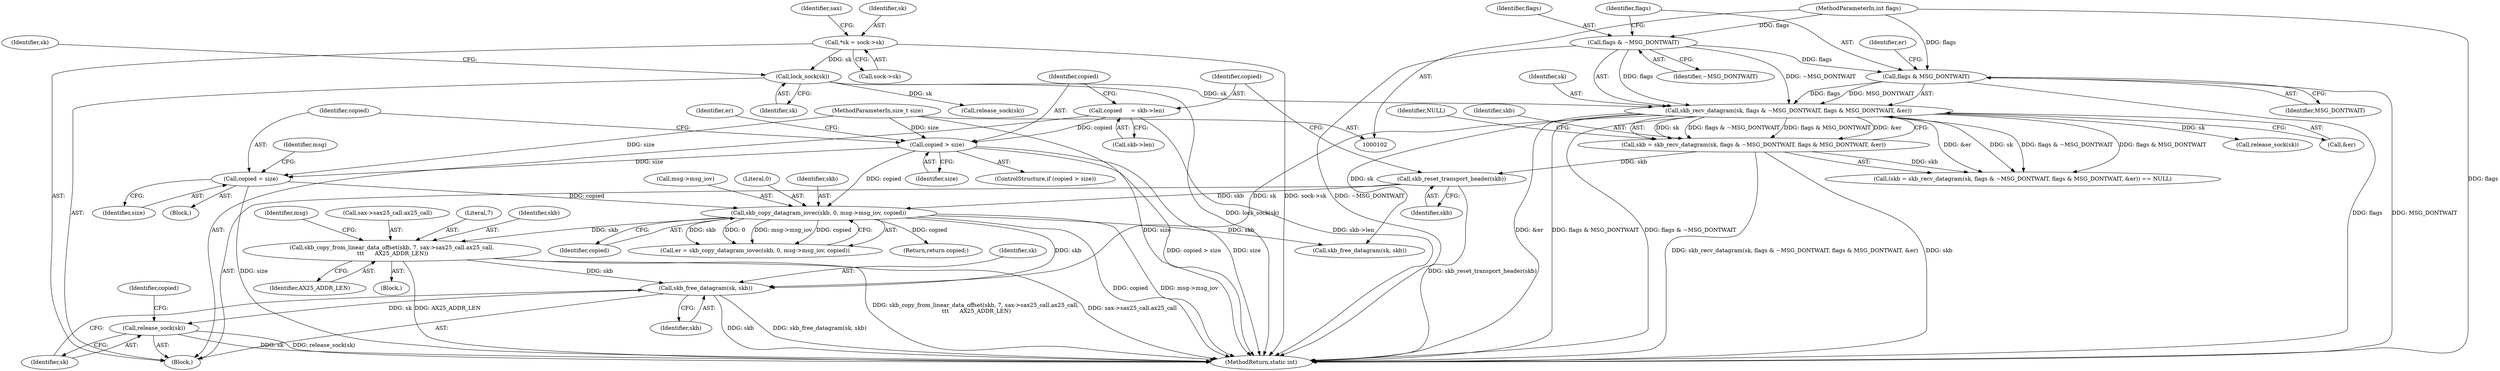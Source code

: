 digraph "0_linux_3ce5efad47b62c57a4f5c54248347085a750ce0e@API" {
"1000232" [label="(Call,skb_free_datagram(sk, skb))"];
"1000144" [label="(Call,skb_recv_datagram(sk, flags & ~MSG_DONTWAIT, flags & MSG_DONTWAIT, &er))"];
"1000126" [label="(Call,lock_sock(sk))"];
"1000110" [label="(Call,*sk = sock->sk)"];
"1000146" [label="(Call,flags & ~MSG_DONTWAIT)"];
"1000107" [label="(MethodParameterIn,int flags)"];
"1000149" [label="(Call,flags & MSG_DONTWAIT)"];
"1000216" [label="(Call,skb_copy_from_linear_data_offset(skb, 7, sax->sax25_call.ax25_call,\n \t\t\t      AX25_ADDR_LEN))"];
"1000182" [label="(Call,skb_copy_datagram_iovec(skb, 0, msg->msg_iov, copied))"];
"1000160" [label="(Call,skb_reset_transport_header(skb))"];
"1000142" [label="(Call,skb = skb_recv_datagram(sk, flags & ~MSG_DONTWAIT, flags & MSG_DONTWAIT, &er))"];
"1000168" [label="(Call,copied > size)"];
"1000162" [label="(Call,copied     = skb->len)"];
"1000106" [label="(MethodParameterIn,size_t size)"];
"1000172" [label="(Call,copied = size)"];
"1000235" [label="(Call,release_sock(sk))"];
"1000150" [label="(Identifier,flags)"];
"1000234" [label="(Identifier,skb)"];
"1000238" [label="(Identifier,copied)"];
"1000227" [label="(Identifier,msg)"];
"1000171" [label="(Block,)"];
"1000149" [label="(Call,flags & MSG_DONTWAIT)"];
"1000141" [label="(Call,(skb = skb_recv_datagram(sk, flags & ~MSG_DONTWAIT, flags & MSG_DONTWAIT, &er)) == NULL)"];
"1000151" [label="(Identifier,MSG_DONTWAIT)"];
"1000126" [label="(Call,lock_sock(sk))"];
"1000147" [label="(Identifier,flags)"];
"1000146" [label="(Call,flags & ~MSG_DONTWAIT)"];
"1000153" [label="(Identifier,er)"];
"1000160" [label="(Call,skb_reset_transport_header(skb))"];
"1000167" [label="(ControlStructure,if (copied > size))"];
"1000162" [label="(Call,copied     = skb->len)"];
"1000219" [label="(Call,sax->sax25_call.ax25_call)"];
"1000156" [label="(Call,release_sock(sk))"];
"1000184" [label="(Literal,0)"];
"1000164" [label="(Call,skb->len)"];
"1000224" [label="(Identifier,AX25_ADDR_LEN)"];
"1000233" [label="(Identifier,sk)"];
"1000152" [label="(Call,&er)"];
"1000127" [label="(Identifier,sk)"];
"1000180" [label="(Call,er = skb_copy_datagram_iovec(skb, 0, msg->msg_iov, copied))"];
"1000232" [label="(Call,skb_free_datagram(sk, skb))"];
"1000177" [label="(Identifier,msg)"];
"1000194" [label="(Call,skb_free_datagram(sk, skb))"];
"1000112" [label="(Call,sock->sk)"];
"1000218" [label="(Literal,7)"];
"1000216" [label="(Call,skb_copy_from_linear_data_offset(skb, 7, sax->sax25_call.ax25_call,\n \t\t\t      AX25_ADDR_LEN))"];
"1000182" [label="(Call,skb_copy_datagram_iovec(skb, 0, msg->msg_iov, copied))"];
"1000181" [label="(Identifier,er)"];
"1000107" [label="(MethodParameterIn,int flags)"];
"1000161" [label="(Identifier,skb)"];
"1000163" [label="(Identifier,copied)"];
"1000170" [label="(Identifier,size)"];
"1000143" [label="(Identifier,skb)"];
"1000174" [label="(Identifier,size)"];
"1000131" [label="(Identifier,sk)"];
"1000188" [label="(Identifier,copied)"];
"1000148" [label="(Identifier,~MSG_DONTWAIT)"];
"1000106" [label="(MethodParameterIn,size_t size)"];
"1000173" [label="(Identifier,copied)"];
"1000183" [label="(Identifier,skb)"];
"1000111" [label="(Identifier,sk)"];
"1000237" [label="(Return,return copied;)"];
"1000145" [label="(Identifier,sk)"];
"1000154" [label="(Identifier,NULL)"];
"1000108" [label="(Block,)"];
"1000172" [label="(Call,copied = size)"];
"1000236" [label="(Identifier,sk)"];
"1000142" [label="(Call,skb = skb_recv_datagram(sk, flags & ~MSG_DONTWAIT, flags & MSG_DONTWAIT, &er))"];
"1000169" [label="(Identifier,copied)"];
"1000135" [label="(Call,release_sock(sk))"];
"1000239" [label="(MethodReturn,static int)"];
"1000235" [label="(Call,release_sock(sk))"];
"1000117" [label="(Identifier,sax)"];
"1000205" [label="(Block,)"];
"1000168" [label="(Call,copied > size)"];
"1000217" [label="(Identifier,skb)"];
"1000185" [label="(Call,msg->msg_iov)"];
"1000144" [label="(Call,skb_recv_datagram(sk, flags & ~MSG_DONTWAIT, flags & MSG_DONTWAIT, &er))"];
"1000110" [label="(Call,*sk = sock->sk)"];
"1000232" -> "1000108"  [label="AST: "];
"1000232" -> "1000234"  [label="CFG: "];
"1000233" -> "1000232"  [label="AST: "];
"1000234" -> "1000232"  [label="AST: "];
"1000236" -> "1000232"  [label="CFG: "];
"1000232" -> "1000239"  [label="DDG: skb_free_datagram(sk, skb)"];
"1000232" -> "1000239"  [label="DDG: skb"];
"1000144" -> "1000232"  [label="DDG: sk"];
"1000216" -> "1000232"  [label="DDG: skb"];
"1000182" -> "1000232"  [label="DDG: skb"];
"1000232" -> "1000235"  [label="DDG: sk"];
"1000144" -> "1000142"  [label="AST: "];
"1000144" -> "1000152"  [label="CFG: "];
"1000145" -> "1000144"  [label="AST: "];
"1000146" -> "1000144"  [label="AST: "];
"1000149" -> "1000144"  [label="AST: "];
"1000152" -> "1000144"  [label="AST: "];
"1000142" -> "1000144"  [label="CFG: "];
"1000144" -> "1000239"  [label="DDG: &er"];
"1000144" -> "1000239"  [label="DDG: flags & MSG_DONTWAIT"];
"1000144" -> "1000239"  [label="DDG: flags & ~MSG_DONTWAIT"];
"1000144" -> "1000141"  [label="DDG: sk"];
"1000144" -> "1000141"  [label="DDG: flags & ~MSG_DONTWAIT"];
"1000144" -> "1000141"  [label="DDG: flags & MSG_DONTWAIT"];
"1000144" -> "1000141"  [label="DDG: &er"];
"1000144" -> "1000142"  [label="DDG: sk"];
"1000144" -> "1000142"  [label="DDG: flags & ~MSG_DONTWAIT"];
"1000144" -> "1000142"  [label="DDG: flags & MSG_DONTWAIT"];
"1000144" -> "1000142"  [label="DDG: &er"];
"1000126" -> "1000144"  [label="DDG: sk"];
"1000146" -> "1000144"  [label="DDG: flags"];
"1000146" -> "1000144"  [label="DDG: ~MSG_DONTWAIT"];
"1000149" -> "1000144"  [label="DDG: flags"];
"1000149" -> "1000144"  [label="DDG: MSG_DONTWAIT"];
"1000144" -> "1000156"  [label="DDG: sk"];
"1000144" -> "1000194"  [label="DDG: sk"];
"1000126" -> "1000108"  [label="AST: "];
"1000126" -> "1000127"  [label="CFG: "];
"1000127" -> "1000126"  [label="AST: "];
"1000131" -> "1000126"  [label="CFG: "];
"1000126" -> "1000239"  [label="DDG: lock_sock(sk)"];
"1000110" -> "1000126"  [label="DDG: sk"];
"1000126" -> "1000135"  [label="DDG: sk"];
"1000110" -> "1000108"  [label="AST: "];
"1000110" -> "1000112"  [label="CFG: "];
"1000111" -> "1000110"  [label="AST: "];
"1000112" -> "1000110"  [label="AST: "];
"1000117" -> "1000110"  [label="CFG: "];
"1000110" -> "1000239"  [label="DDG: sock->sk"];
"1000146" -> "1000148"  [label="CFG: "];
"1000147" -> "1000146"  [label="AST: "];
"1000148" -> "1000146"  [label="AST: "];
"1000150" -> "1000146"  [label="CFG: "];
"1000146" -> "1000239"  [label="DDG: ~MSG_DONTWAIT"];
"1000107" -> "1000146"  [label="DDG: flags"];
"1000146" -> "1000149"  [label="DDG: flags"];
"1000107" -> "1000102"  [label="AST: "];
"1000107" -> "1000239"  [label="DDG: flags"];
"1000107" -> "1000149"  [label="DDG: flags"];
"1000149" -> "1000151"  [label="CFG: "];
"1000150" -> "1000149"  [label="AST: "];
"1000151" -> "1000149"  [label="AST: "];
"1000153" -> "1000149"  [label="CFG: "];
"1000149" -> "1000239"  [label="DDG: MSG_DONTWAIT"];
"1000149" -> "1000239"  [label="DDG: flags"];
"1000216" -> "1000205"  [label="AST: "];
"1000216" -> "1000224"  [label="CFG: "];
"1000217" -> "1000216"  [label="AST: "];
"1000218" -> "1000216"  [label="AST: "];
"1000219" -> "1000216"  [label="AST: "];
"1000224" -> "1000216"  [label="AST: "];
"1000227" -> "1000216"  [label="CFG: "];
"1000216" -> "1000239"  [label="DDG: skb_copy_from_linear_data_offset(skb, 7, sax->sax25_call.ax25_call,\n \t\t\t      AX25_ADDR_LEN)"];
"1000216" -> "1000239"  [label="DDG: sax->sax25_call.ax25_call"];
"1000216" -> "1000239"  [label="DDG: AX25_ADDR_LEN"];
"1000182" -> "1000216"  [label="DDG: skb"];
"1000182" -> "1000180"  [label="AST: "];
"1000182" -> "1000188"  [label="CFG: "];
"1000183" -> "1000182"  [label="AST: "];
"1000184" -> "1000182"  [label="AST: "];
"1000185" -> "1000182"  [label="AST: "];
"1000188" -> "1000182"  [label="AST: "];
"1000180" -> "1000182"  [label="CFG: "];
"1000182" -> "1000239"  [label="DDG: msg->msg_iov"];
"1000182" -> "1000239"  [label="DDG: copied"];
"1000182" -> "1000180"  [label="DDG: skb"];
"1000182" -> "1000180"  [label="DDG: 0"];
"1000182" -> "1000180"  [label="DDG: msg->msg_iov"];
"1000182" -> "1000180"  [label="DDG: copied"];
"1000160" -> "1000182"  [label="DDG: skb"];
"1000168" -> "1000182"  [label="DDG: copied"];
"1000172" -> "1000182"  [label="DDG: copied"];
"1000182" -> "1000194"  [label="DDG: skb"];
"1000182" -> "1000237"  [label="DDG: copied"];
"1000160" -> "1000108"  [label="AST: "];
"1000160" -> "1000161"  [label="CFG: "];
"1000161" -> "1000160"  [label="AST: "];
"1000163" -> "1000160"  [label="CFG: "];
"1000160" -> "1000239"  [label="DDG: skb_reset_transport_header(skb)"];
"1000142" -> "1000160"  [label="DDG: skb"];
"1000142" -> "1000141"  [label="AST: "];
"1000143" -> "1000142"  [label="AST: "];
"1000154" -> "1000142"  [label="CFG: "];
"1000142" -> "1000239"  [label="DDG: skb_recv_datagram(sk, flags & ~MSG_DONTWAIT, flags & MSG_DONTWAIT, &er)"];
"1000142" -> "1000239"  [label="DDG: skb"];
"1000142" -> "1000141"  [label="DDG: skb"];
"1000168" -> "1000167"  [label="AST: "];
"1000168" -> "1000170"  [label="CFG: "];
"1000169" -> "1000168"  [label="AST: "];
"1000170" -> "1000168"  [label="AST: "];
"1000173" -> "1000168"  [label="CFG: "];
"1000181" -> "1000168"  [label="CFG: "];
"1000168" -> "1000239"  [label="DDG: copied > size"];
"1000168" -> "1000239"  [label="DDG: size"];
"1000162" -> "1000168"  [label="DDG: copied"];
"1000106" -> "1000168"  [label="DDG: size"];
"1000168" -> "1000172"  [label="DDG: size"];
"1000162" -> "1000108"  [label="AST: "];
"1000162" -> "1000164"  [label="CFG: "];
"1000163" -> "1000162"  [label="AST: "];
"1000164" -> "1000162"  [label="AST: "];
"1000169" -> "1000162"  [label="CFG: "];
"1000162" -> "1000239"  [label="DDG: skb->len"];
"1000106" -> "1000102"  [label="AST: "];
"1000106" -> "1000239"  [label="DDG: size"];
"1000106" -> "1000172"  [label="DDG: size"];
"1000172" -> "1000171"  [label="AST: "];
"1000172" -> "1000174"  [label="CFG: "];
"1000173" -> "1000172"  [label="AST: "];
"1000174" -> "1000172"  [label="AST: "];
"1000177" -> "1000172"  [label="CFG: "];
"1000172" -> "1000239"  [label="DDG: size"];
"1000235" -> "1000108"  [label="AST: "];
"1000235" -> "1000236"  [label="CFG: "];
"1000236" -> "1000235"  [label="AST: "];
"1000238" -> "1000235"  [label="CFG: "];
"1000235" -> "1000239"  [label="DDG: sk"];
"1000235" -> "1000239"  [label="DDG: release_sock(sk)"];
}
